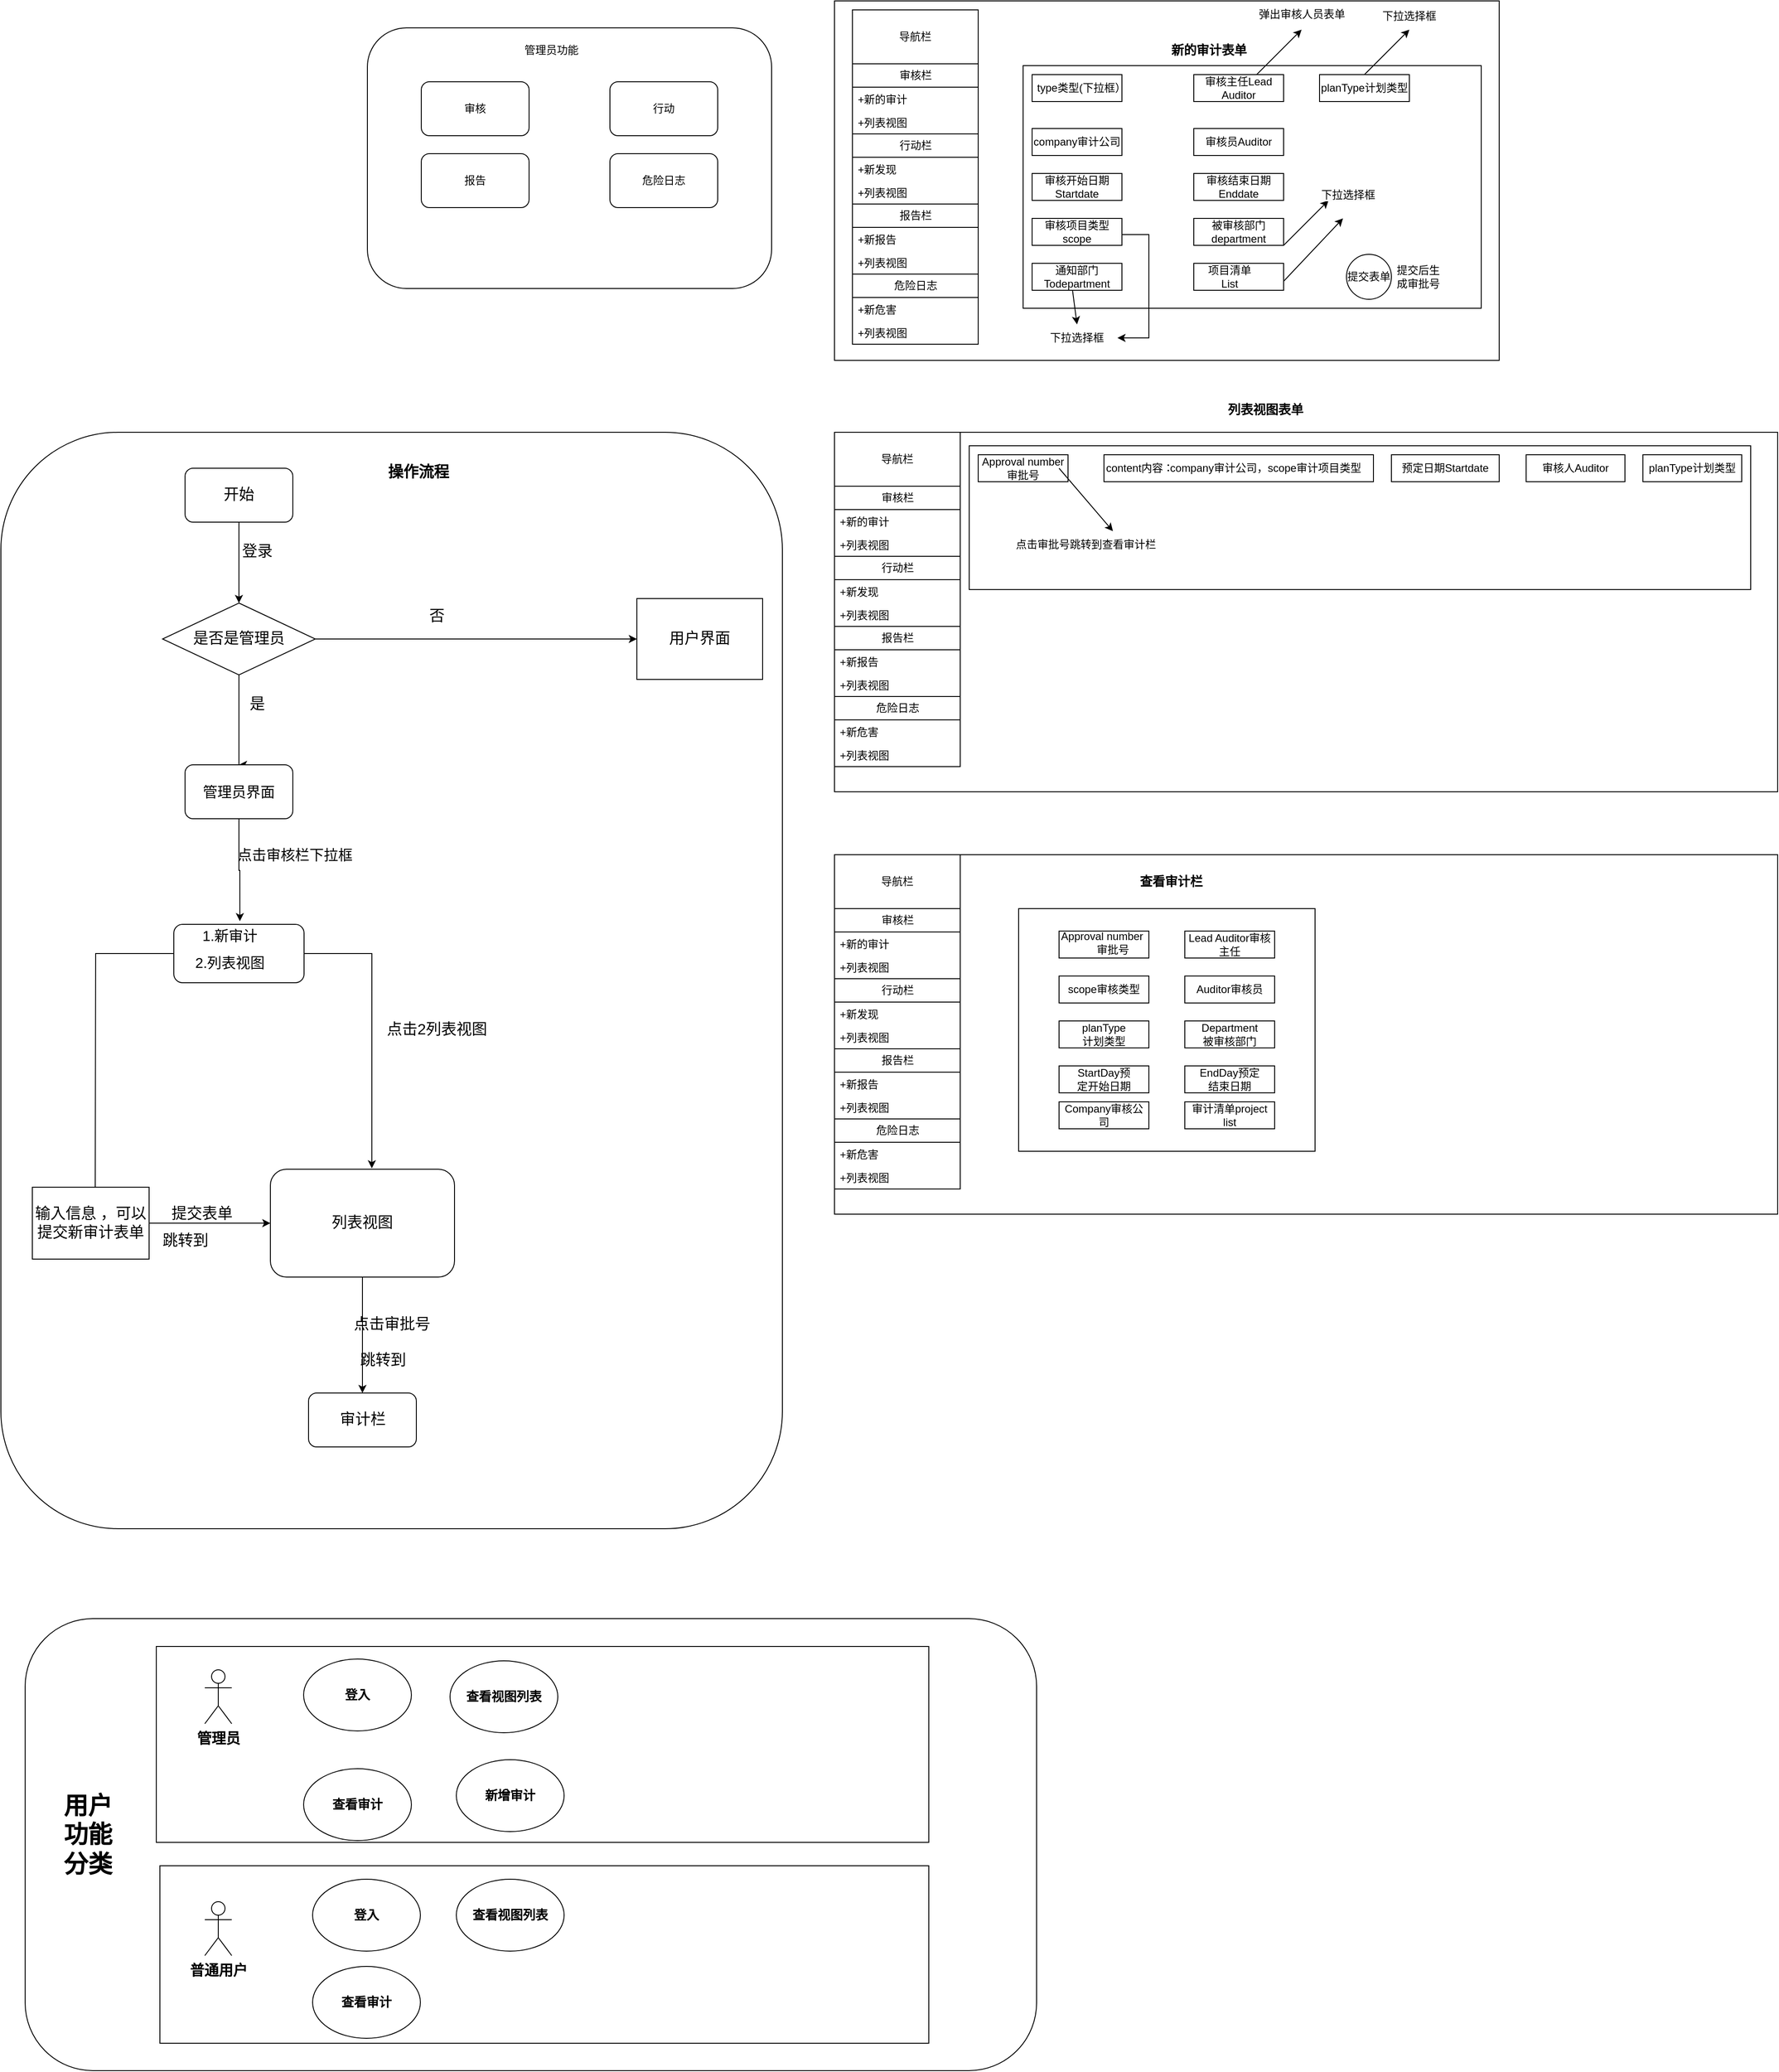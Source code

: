 <mxfile version="23.1.5" type="device">
  <diagram name="第 1 页" id="61Wi5KJB8rX5ySQ13xO8">
    <mxGraphModel dx="7390" dy="3376" grid="1" gridSize="10" guides="1" tooltips="1" connect="1" arrows="1" fold="1" page="1" pageScale="1" pageWidth="827" pageHeight="1169" math="0" shadow="0">
      <root>
        <mxCell id="0" />
        <mxCell id="1" parent="0" />
        <mxCell id="REwPJdgxEdcNGq4w5L6r-6" value="" style="rounded=1;whiteSpace=wrap;html=1;" vertex="1" parent="1">
          <mxGeometry x="-800" y="40" width="450" height="290" as="geometry" />
        </mxCell>
        <mxCell id="REwPJdgxEdcNGq4w5L6r-7" value="管理员功能" style="text;html=1;align=center;verticalAlign=middle;whiteSpace=wrap;rounded=0;" vertex="1" parent="1">
          <mxGeometry x="-630" y="50" width="70" height="30" as="geometry" />
        </mxCell>
        <mxCell id="REwPJdgxEdcNGq4w5L6r-8" value="审核" style="rounded=1;whiteSpace=wrap;html=1;" vertex="1" parent="1">
          <mxGeometry x="-740" y="100" width="120" height="60" as="geometry" />
        </mxCell>
        <mxCell id="REwPJdgxEdcNGq4w5L6r-9" value="行动" style="rounded=1;whiteSpace=wrap;html=1;" vertex="1" parent="1">
          <mxGeometry x="-530" y="100" width="120" height="60" as="geometry" />
        </mxCell>
        <mxCell id="REwPJdgxEdcNGq4w5L6r-10" value="报告" style="rounded=1;whiteSpace=wrap;html=1;" vertex="1" parent="1">
          <mxGeometry x="-740" y="180" width="120" height="60" as="geometry" />
        </mxCell>
        <mxCell id="REwPJdgxEdcNGq4w5L6r-12" value="危险日志" style="rounded=1;whiteSpace=wrap;html=1;" vertex="1" parent="1">
          <mxGeometry x="-530" y="180" width="120" height="60" as="geometry" />
        </mxCell>
        <mxCell id="REwPJdgxEdcNGq4w5L6r-13" value="" style="rounded=0;whiteSpace=wrap;html=1;" vertex="1" parent="1">
          <mxGeometry x="-280" y="10" width="740" height="400" as="geometry" />
        </mxCell>
        <mxCell id="REwPJdgxEdcNGq4w5L6r-14" value="导航栏" style="rounded=0;whiteSpace=wrap;html=1;" vertex="1" parent="1">
          <mxGeometry x="-260" y="20" width="140" height="60" as="geometry" />
        </mxCell>
        <mxCell id="REwPJdgxEdcNGq4w5L6r-20" value="审核栏" style="swimlane;fontStyle=0;childLayout=stackLayout;horizontal=1;startSize=26;fillColor=none;horizontalStack=0;resizeParent=1;resizeParentMax=0;resizeLast=0;collapsible=1;marginBottom=0;html=1;" vertex="1" parent="1">
          <mxGeometry x="-260" y="80" width="140" height="78" as="geometry" />
        </mxCell>
        <mxCell id="REwPJdgxEdcNGq4w5L6r-21" value="+新的审计" style="text;strokeColor=none;fillColor=none;align=left;verticalAlign=top;spacingLeft=4;spacingRight=4;overflow=hidden;rotatable=0;points=[[0,0.5],[1,0.5]];portConstraint=eastwest;whiteSpace=wrap;html=1;" vertex="1" parent="REwPJdgxEdcNGq4w5L6r-20">
          <mxGeometry y="26" width="140" height="26" as="geometry" />
        </mxCell>
        <mxCell id="REwPJdgxEdcNGq4w5L6r-22" value="+列表视图" style="text;strokeColor=none;fillColor=none;align=left;verticalAlign=top;spacingLeft=4;spacingRight=4;overflow=hidden;rotatable=0;points=[[0,0.5],[1,0.5]];portConstraint=eastwest;whiteSpace=wrap;html=1;" vertex="1" parent="REwPJdgxEdcNGq4w5L6r-20">
          <mxGeometry y="52" width="140" height="26" as="geometry" />
        </mxCell>
        <mxCell id="REwPJdgxEdcNGq4w5L6r-24" value="行动栏" style="swimlane;fontStyle=0;childLayout=stackLayout;horizontal=1;startSize=26;fillColor=none;horizontalStack=0;resizeParent=1;resizeParentMax=0;resizeLast=0;collapsible=1;marginBottom=0;html=1;" vertex="1" parent="1">
          <mxGeometry x="-260" y="158" width="140" height="78" as="geometry" />
        </mxCell>
        <mxCell id="REwPJdgxEdcNGq4w5L6r-25" value="+新发现" style="text;strokeColor=none;fillColor=none;align=left;verticalAlign=top;spacingLeft=4;spacingRight=4;overflow=hidden;rotatable=0;points=[[0,0.5],[1,0.5]];portConstraint=eastwest;whiteSpace=wrap;html=1;" vertex="1" parent="REwPJdgxEdcNGq4w5L6r-24">
          <mxGeometry y="26" width="140" height="26" as="geometry" />
        </mxCell>
        <mxCell id="REwPJdgxEdcNGq4w5L6r-26" value="+列表视图" style="text;strokeColor=none;fillColor=none;align=left;verticalAlign=top;spacingLeft=4;spacingRight=4;overflow=hidden;rotatable=0;points=[[0,0.5],[1,0.5]];portConstraint=eastwest;whiteSpace=wrap;html=1;" vertex="1" parent="REwPJdgxEdcNGq4w5L6r-24">
          <mxGeometry y="52" width="140" height="26" as="geometry" />
        </mxCell>
        <mxCell id="REwPJdgxEdcNGq4w5L6r-27" value="报告栏" style="swimlane;fontStyle=0;childLayout=stackLayout;horizontal=1;startSize=26;fillColor=none;horizontalStack=0;resizeParent=1;resizeParentMax=0;resizeLast=0;collapsible=1;marginBottom=0;html=1;" vertex="1" parent="1">
          <mxGeometry x="-260" y="236" width="140" height="78" as="geometry" />
        </mxCell>
        <mxCell id="REwPJdgxEdcNGq4w5L6r-28" value="+新报告&lt;span style=&quot;white-space: pre;&quot;&gt;&#x9;&lt;/span&gt;" style="text;strokeColor=none;fillColor=none;align=left;verticalAlign=top;spacingLeft=4;spacingRight=4;overflow=hidden;rotatable=0;points=[[0,0.5],[1,0.5]];portConstraint=eastwest;whiteSpace=wrap;html=1;" vertex="1" parent="REwPJdgxEdcNGq4w5L6r-27">
          <mxGeometry y="26" width="140" height="26" as="geometry" />
        </mxCell>
        <mxCell id="REwPJdgxEdcNGq4w5L6r-29" value="+列表视图" style="text;strokeColor=none;fillColor=none;align=left;verticalAlign=top;spacingLeft=4;spacingRight=4;overflow=hidden;rotatable=0;points=[[0,0.5],[1,0.5]];portConstraint=eastwest;whiteSpace=wrap;html=1;" vertex="1" parent="REwPJdgxEdcNGq4w5L6r-27">
          <mxGeometry y="52" width="140" height="26" as="geometry" />
        </mxCell>
        <mxCell id="REwPJdgxEdcNGq4w5L6r-30" value="危险日志" style="swimlane;fontStyle=0;childLayout=stackLayout;horizontal=1;startSize=26;fillColor=none;horizontalStack=0;resizeParent=1;resizeParentMax=0;resizeLast=0;collapsible=1;marginBottom=0;html=1;" vertex="1" parent="1">
          <mxGeometry x="-260" y="314" width="140" height="78" as="geometry" />
        </mxCell>
        <mxCell id="REwPJdgxEdcNGq4w5L6r-31" value="+新危害" style="text;strokeColor=none;fillColor=none;align=left;verticalAlign=top;spacingLeft=4;spacingRight=4;overflow=hidden;rotatable=0;points=[[0,0.5],[1,0.5]];portConstraint=eastwest;whiteSpace=wrap;html=1;" vertex="1" parent="REwPJdgxEdcNGq4w5L6r-30">
          <mxGeometry y="26" width="140" height="26" as="geometry" />
        </mxCell>
        <mxCell id="REwPJdgxEdcNGq4w5L6r-32" value="+列表视图" style="text;strokeColor=none;fillColor=none;align=left;verticalAlign=top;spacingLeft=4;spacingRight=4;overflow=hidden;rotatable=0;points=[[0,0.5],[1,0.5]];portConstraint=eastwest;whiteSpace=wrap;html=1;" vertex="1" parent="REwPJdgxEdcNGq4w5L6r-30">
          <mxGeometry y="52" width="140" height="26" as="geometry" />
        </mxCell>
        <mxCell id="REwPJdgxEdcNGq4w5L6r-33" value="" style="rounded=0;whiteSpace=wrap;html=1;" vertex="1" parent="1">
          <mxGeometry x="-70" y="82" width="510" height="270" as="geometry" />
        </mxCell>
        <mxCell id="REwPJdgxEdcNGq4w5L6r-34" value="" style="rounded=0;whiteSpace=wrap;html=1;" vertex="1" parent="1">
          <mxGeometry x="-60" y="92" width="100" height="30" as="geometry" />
        </mxCell>
        <mxCell id="REwPJdgxEdcNGq4w5L6r-35" value="type类型(下拉框）" style="text;html=1;align=center;verticalAlign=middle;whiteSpace=wrap;rounded=0;" vertex="1" parent="1">
          <mxGeometry x="-60" y="92" width="110" height="30" as="geometry" />
        </mxCell>
        <mxCell id="REwPJdgxEdcNGq4w5L6r-36" value="" style="rounded=0;whiteSpace=wrap;html=1;" vertex="1" parent="1">
          <mxGeometry x="-60" y="152" width="100" height="30" as="geometry" />
        </mxCell>
        <mxCell id="REwPJdgxEdcNGq4w5L6r-37" value="审核开始日期Startdate" style="rounded=0;whiteSpace=wrap;html=1;" vertex="1" parent="1">
          <mxGeometry x="-60" y="202" width="100" height="30" as="geometry" />
        </mxCell>
        <mxCell id="REwPJdgxEdcNGq4w5L6r-38" value="company审计公司" style="text;html=1;align=center;verticalAlign=middle;whiteSpace=wrap;rounded=0;" vertex="1" parent="1">
          <mxGeometry x="-60" y="152" width="100" height="30" as="geometry" />
        </mxCell>
        <mxCell id="REwPJdgxEdcNGq4w5L6r-39" value="审核项目类型scope" style="rounded=0;whiteSpace=wrap;html=1;" vertex="1" parent="1">
          <mxGeometry x="-60" y="252" width="100" height="30" as="geometry" />
        </mxCell>
        <mxCell id="REwPJdgxEdcNGq4w5L6r-40" value="&lt;font style=&quot;font-size: 14px;&quot;&gt;&lt;b&gt;新的审计表单&lt;/b&gt;&lt;/font&gt;" style="text;html=1;align=center;verticalAlign=middle;whiteSpace=wrap;rounded=0;" vertex="1" parent="1">
          <mxGeometry x="94" y="50" width="86" height="30" as="geometry" />
        </mxCell>
        <mxCell id="REwPJdgxEdcNGq4w5L6r-41" value="审核主任Lead Auditor" style="rounded=0;whiteSpace=wrap;html=1;" vertex="1" parent="1">
          <mxGeometry x="120" y="92" width="100" height="30" as="geometry" />
        </mxCell>
        <mxCell id="REwPJdgxEdcNGq4w5L6r-42" value="审核员Auditor" style="rounded=0;whiteSpace=wrap;html=1;" vertex="1" parent="1">
          <mxGeometry x="120" y="152" width="100" height="30" as="geometry" />
        </mxCell>
        <mxCell id="REwPJdgxEdcNGq4w5L6r-43" value="审核结束日期Enddate" style="rounded=0;whiteSpace=wrap;html=1;" vertex="1" parent="1">
          <mxGeometry x="120" y="202" width="100" height="30" as="geometry" />
        </mxCell>
        <mxCell id="REwPJdgxEdcNGq4w5L6r-44" value="被审核部门department" style="rounded=0;whiteSpace=wrap;html=1;" vertex="1" parent="1">
          <mxGeometry x="120" y="252" width="100" height="30" as="geometry" />
        </mxCell>
        <mxCell id="REwPJdgxEdcNGq4w5L6r-46" value="通知部门Todepartment" style="rounded=0;whiteSpace=wrap;html=1;" vertex="1" parent="1">
          <mxGeometry x="-60" y="302" width="100" height="30" as="geometry" />
        </mxCell>
        <mxCell id="REwPJdgxEdcNGq4w5L6r-47" value="提交表单" style="ellipse;whiteSpace=wrap;html=1;aspect=fixed;" vertex="1" parent="1">
          <mxGeometry x="290" y="292" width="50" height="50" as="geometry" />
        </mxCell>
        <mxCell id="REwPJdgxEdcNGq4w5L6r-48" value="提交后生成审批号" style="text;html=1;align=center;verticalAlign=middle;whiteSpace=wrap;rounded=0;" vertex="1" parent="1">
          <mxGeometry x="340" y="302" width="60" height="30" as="geometry" />
        </mxCell>
        <mxCell id="REwPJdgxEdcNGq4w5L6r-49" value="" style="rounded=0;whiteSpace=wrap;html=1;" vertex="1" parent="1">
          <mxGeometry x="120" y="302" width="100" height="30" as="geometry" />
        </mxCell>
        <mxCell id="REwPJdgxEdcNGq4w5L6r-50" value="项目清单List" style="text;html=1;align=center;verticalAlign=middle;whiteSpace=wrap;rounded=0;" vertex="1" parent="1">
          <mxGeometry x="130" y="302" width="60" height="30" as="geometry" />
        </mxCell>
        <mxCell id="REwPJdgxEdcNGq4w5L6r-51" value="planType计划类型" style="rounded=0;whiteSpace=wrap;html=1;" vertex="1" parent="1">
          <mxGeometry x="260" y="92" width="100" height="30" as="geometry" />
        </mxCell>
        <mxCell id="REwPJdgxEdcNGq4w5L6r-52" value="" style="endArrow=classic;html=1;rounded=0;" edge="1" parent="1">
          <mxGeometry width="50" height="50" relative="1" as="geometry">
            <mxPoint x="310" y="92" as="sourcePoint" />
            <mxPoint x="360" y="42" as="targetPoint" />
          </mxGeometry>
        </mxCell>
        <mxCell id="REwPJdgxEdcNGq4w5L6r-53" value="下拉选择框" style="text;html=1;align=center;verticalAlign=middle;whiteSpace=wrap;rounded=0;" vertex="1" parent="1">
          <mxGeometry x="310" y="12" width="100" height="30" as="geometry" />
        </mxCell>
        <mxCell id="REwPJdgxEdcNGq4w5L6r-54" value="" style="endArrow=classic;html=1;rounded=0;" edge="1" parent="1">
          <mxGeometry width="50" height="50" relative="1" as="geometry">
            <mxPoint x="220" y="282" as="sourcePoint" />
            <mxPoint x="270" y="232" as="targetPoint" />
          </mxGeometry>
        </mxCell>
        <mxCell id="REwPJdgxEdcNGq4w5L6r-55" value="&lt;span style=&quot;color: rgb(0, 0, 0); font-family: Helvetica; font-size: 12px; font-style: normal; font-variant-ligatures: normal; font-variant-caps: normal; font-weight: 400; letter-spacing: normal; orphans: 2; text-align: center; text-indent: 0px; text-transform: none; widows: 2; word-spacing: 0px; -webkit-text-stroke-width: 0px; background-color: rgb(251, 251, 251); text-decoration-thickness: initial; text-decoration-style: initial; text-decoration-color: initial; float: none; display: inline !important;&quot;&gt;下拉选择框&lt;/span&gt;" style="text;whiteSpace=wrap;html=1;" vertex="1" parent="1">
          <mxGeometry x="260" y="212" width="90" height="40" as="geometry" />
        </mxCell>
        <mxCell id="REwPJdgxEdcNGq4w5L6r-56" value="" style="endArrow=classic;html=1;rounded=0;" edge="1" parent="1">
          <mxGeometry width="50" height="50" relative="1" as="geometry">
            <mxPoint x="190" y="92" as="sourcePoint" />
            <mxPoint x="240" y="42" as="targetPoint" />
          </mxGeometry>
        </mxCell>
        <mxCell id="REwPJdgxEdcNGq4w5L6r-57" value="弹出审核人员表单" style="text;html=1;align=center;verticalAlign=middle;resizable=0;points=[];autosize=1;strokeColor=none;fillColor=none;" vertex="1" parent="1">
          <mxGeometry x="180" y="10" width="120" height="30" as="geometry" />
        </mxCell>
        <mxCell id="REwPJdgxEdcNGq4w5L6r-58" value="" style="endArrow=classic;html=1;rounded=0;" edge="1" parent="1" target="REwPJdgxEdcNGq4w5L6r-55">
          <mxGeometry width="50" height="50" relative="1" as="geometry">
            <mxPoint x="220" y="322" as="sourcePoint" />
            <mxPoint x="270" y="272" as="targetPoint" />
          </mxGeometry>
        </mxCell>
        <mxCell id="REwPJdgxEdcNGq4w5L6r-59" value="下拉选择框" style="text;html=1;align=center;verticalAlign=middle;whiteSpace=wrap;rounded=0;" vertex="1" parent="1">
          <mxGeometry x="-55" y="370" width="90" height="30" as="geometry" />
        </mxCell>
        <mxCell id="REwPJdgxEdcNGq4w5L6r-60" value="" style="endArrow=classic;html=1;rounded=0;entryX=0.5;entryY=0;entryDx=0;entryDy=0;" edge="1" parent="1" target="REwPJdgxEdcNGq4w5L6r-59">
          <mxGeometry width="50" height="50" relative="1" as="geometry">
            <mxPoint x="-15" y="332" as="sourcePoint" />
            <mxPoint x="35" y="282" as="targetPoint" />
          </mxGeometry>
        </mxCell>
        <mxCell id="REwPJdgxEdcNGq4w5L6r-63" value="" style="endArrow=classic;html=1;rounded=0;entryX=1;entryY=0.5;entryDx=0;entryDy=0;edgeStyle=entityRelationEdgeStyle;" edge="1" parent="1" target="REwPJdgxEdcNGq4w5L6r-59">
          <mxGeometry width="50" height="50" relative="1" as="geometry">
            <mxPoint x="40" y="270" as="sourcePoint" />
            <mxPoint x="90" y="220" as="targetPoint" />
          </mxGeometry>
        </mxCell>
        <mxCell id="REwPJdgxEdcNGq4w5L6r-108" value="" style="rounded=0;whiteSpace=wrap;html=1;" vertex="1" parent="1">
          <mxGeometry x="-280" y="490" width="1050" height="400" as="geometry" />
        </mxCell>
        <mxCell id="REwPJdgxEdcNGq4w5L6r-109" value="导航栏" style="rounded=0;whiteSpace=wrap;html=1;" vertex="1" parent="1">
          <mxGeometry x="-280" y="490" width="140" height="60" as="geometry" />
        </mxCell>
        <mxCell id="REwPJdgxEdcNGq4w5L6r-110" value="审核栏" style="swimlane;fontStyle=0;childLayout=stackLayout;horizontal=1;startSize=26;fillColor=none;horizontalStack=0;resizeParent=1;resizeParentMax=0;resizeLast=0;collapsible=1;marginBottom=0;html=1;" vertex="1" parent="1">
          <mxGeometry x="-280" y="550" width="140" height="78" as="geometry">
            <mxRectangle x="-280" y="550" width="80" height="30" as="alternateBounds" />
          </mxGeometry>
        </mxCell>
        <mxCell id="REwPJdgxEdcNGq4w5L6r-111" value="+新的审计" style="text;strokeColor=none;fillColor=none;align=left;verticalAlign=top;spacingLeft=4;spacingRight=4;overflow=hidden;rotatable=0;points=[[0,0.5],[1,0.5]];portConstraint=eastwest;whiteSpace=wrap;html=1;" vertex="1" parent="REwPJdgxEdcNGq4w5L6r-110">
          <mxGeometry y="26" width="140" height="26" as="geometry" />
        </mxCell>
        <mxCell id="REwPJdgxEdcNGq4w5L6r-112" value="+列表视图" style="text;strokeColor=none;fillColor=none;align=left;verticalAlign=top;spacingLeft=4;spacingRight=4;overflow=hidden;rotatable=0;points=[[0,0.5],[1,0.5]];portConstraint=eastwest;whiteSpace=wrap;html=1;" vertex="1" parent="REwPJdgxEdcNGq4w5L6r-110">
          <mxGeometry y="52" width="140" height="26" as="geometry" />
        </mxCell>
        <mxCell id="REwPJdgxEdcNGq4w5L6r-113" value="行动栏" style="swimlane;fontStyle=0;childLayout=stackLayout;horizontal=1;startSize=26;fillColor=none;horizontalStack=0;resizeParent=1;resizeParentMax=0;resizeLast=0;collapsible=1;marginBottom=0;html=1;" vertex="1" parent="1">
          <mxGeometry x="-280" y="628" width="140" height="78" as="geometry" />
        </mxCell>
        <mxCell id="REwPJdgxEdcNGq4w5L6r-114" value="+新发现" style="text;strokeColor=none;fillColor=none;align=left;verticalAlign=top;spacingLeft=4;spacingRight=4;overflow=hidden;rotatable=0;points=[[0,0.5],[1,0.5]];portConstraint=eastwest;whiteSpace=wrap;html=1;" vertex="1" parent="REwPJdgxEdcNGq4w5L6r-113">
          <mxGeometry y="26" width="140" height="26" as="geometry" />
        </mxCell>
        <mxCell id="REwPJdgxEdcNGq4w5L6r-115" value="+列表视图" style="text;strokeColor=none;fillColor=none;align=left;verticalAlign=top;spacingLeft=4;spacingRight=4;overflow=hidden;rotatable=0;points=[[0,0.5],[1,0.5]];portConstraint=eastwest;whiteSpace=wrap;html=1;" vertex="1" parent="REwPJdgxEdcNGq4w5L6r-113">
          <mxGeometry y="52" width="140" height="26" as="geometry" />
        </mxCell>
        <mxCell id="REwPJdgxEdcNGq4w5L6r-116" value="报告栏" style="swimlane;fontStyle=0;childLayout=stackLayout;horizontal=1;startSize=26;fillColor=none;horizontalStack=0;resizeParent=1;resizeParentMax=0;resizeLast=0;collapsible=1;marginBottom=0;html=1;" vertex="1" parent="1">
          <mxGeometry x="-280" y="706" width="140" height="78" as="geometry" />
        </mxCell>
        <mxCell id="REwPJdgxEdcNGq4w5L6r-117" value="+新报告&lt;span style=&quot;white-space: pre;&quot;&gt;&#x9;&lt;/span&gt;" style="text;strokeColor=none;fillColor=none;align=left;verticalAlign=top;spacingLeft=4;spacingRight=4;overflow=hidden;rotatable=0;points=[[0,0.5],[1,0.5]];portConstraint=eastwest;whiteSpace=wrap;html=1;" vertex="1" parent="REwPJdgxEdcNGq4w5L6r-116">
          <mxGeometry y="26" width="140" height="26" as="geometry" />
        </mxCell>
        <mxCell id="REwPJdgxEdcNGq4w5L6r-118" value="+列表视图" style="text;strokeColor=none;fillColor=none;align=left;verticalAlign=top;spacingLeft=4;spacingRight=4;overflow=hidden;rotatable=0;points=[[0,0.5],[1,0.5]];portConstraint=eastwest;whiteSpace=wrap;html=1;" vertex="1" parent="REwPJdgxEdcNGq4w5L6r-116">
          <mxGeometry y="52" width="140" height="26" as="geometry" />
        </mxCell>
        <mxCell id="REwPJdgxEdcNGq4w5L6r-119" value="危险日志" style="swimlane;fontStyle=0;childLayout=stackLayout;horizontal=1;startSize=26;fillColor=none;horizontalStack=0;resizeParent=1;resizeParentMax=0;resizeLast=0;collapsible=1;marginBottom=0;html=1;" vertex="1" parent="1">
          <mxGeometry x="-280" y="784" width="140" height="78" as="geometry" />
        </mxCell>
        <mxCell id="REwPJdgxEdcNGq4w5L6r-120" value="+新危害" style="text;strokeColor=none;fillColor=none;align=left;verticalAlign=top;spacingLeft=4;spacingRight=4;overflow=hidden;rotatable=0;points=[[0,0.5],[1,0.5]];portConstraint=eastwest;whiteSpace=wrap;html=1;" vertex="1" parent="REwPJdgxEdcNGq4w5L6r-119">
          <mxGeometry y="26" width="140" height="26" as="geometry" />
        </mxCell>
        <mxCell id="REwPJdgxEdcNGq4w5L6r-121" value="+列表视图" style="text;strokeColor=none;fillColor=none;align=left;verticalAlign=top;spacingLeft=4;spacingRight=4;overflow=hidden;rotatable=0;points=[[0,0.5],[1,0.5]];portConstraint=eastwest;whiteSpace=wrap;html=1;" vertex="1" parent="REwPJdgxEdcNGq4w5L6r-119">
          <mxGeometry y="52" width="140" height="26" as="geometry" />
        </mxCell>
        <mxCell id="REwPJdgxEdcNGq4w5L6r-122" value="" style="rounded=0;whiteSpace=wrap;html=1;" vertex="1" parent="1">
          <mxGeometry x="-130" y="505" width="870" height="160" as="geometry" />
        </mxCell>
        <mxCell id="REwPJdgxEdcNGq4w5L6r-123" value="&lt;font style=&quot;font-size: 14px;&quot;&gt;&lt;b&gt;列表视图表单&lt;/b&gt;&lt;/font&gt;" style="text;html=1;align=center;verticalAlign=middle;whiteSpace=wrap;rounded=0;" vertex="1" parent="1">
          <mxGeometry x="155" y="450" width="90" height="30" as="geometry" />
        </mxCell>
        <mxCell id="REwPJdgxEdcNGq4w5L6r-124" value="" style="rounded=0;whiteSpace=wrap;html=1;" vertex="1" parent="1">
          <mxGeometry x="-120" y="515" width="100" height="30" as="geometry" />
        </mxCell>
        <mxCell id="REwPJdgxEdcNGq4w5L6r-125" value="Approval number审批号" style="text;html=1;align=center;verticalAlign=middle;whiteSpace=wrap;rounded=0;" vertex="1" parent="1">
          <mxGeometry x="-120" y="520" width="100" height="20" as="geometry" />
        </mxCell>
        <mxCell id="REwPJdgxEdcNGq4w5L6r-126" value="" style="rounded=0;whiteSpace=wrap;html=1;" vertex="1" parent="1">
          <mxGeometry x="20" y="515" width="300" height="30" as="geometry" />
        </mxCell>
        <mxCell id="REwPJdgxEdcNGq4w5L6r-127" value="content内容：" style="text;html=1;align=center;verticalAlign=middle;whiteSpace=wrap;rounded=0;" vertex="1" parent="1">
          <mxGeometry x="20" y="515" width="80" height="30" as="geometry" />
        </mxCell>
        <mxCell id="REwPJdgxEdcNGq4w5L6r-128" value="company审计公司，scope审计项目类型" style="text;html=1;align=center;verticalAlign=middle;whiteSpace=wrap;rounded=0;" vertex="1" parent="1">
          <mxGeometry x="85" y="515" width="230" height="30" as="geometry" />
        </mxCell>
        <mxCell id="REwPJdgxEdcNGq4w5L6r-129" value="预定日期Startdate" style="rounded=0;whiteSpace=wrap;html=1;" vertex="1" parent="1">
          <mxGeometry x="340" y="515" width="120" height="30" as="geometry" />
        </mxCell>
        <mxCell id="REwPJdgxEdcNGq4w5L6r-130" value="审核人Auditor" style="rounded=0;whiteSpace=wrap;html=1;" vertex="1" parent="1">
          <mxGeometry x="490" y="515" width="110" height="30" as="geometry" />
        </mxCell>
        <mxCell id="REwPJdgxEdcNGq4w5L6r-131" value="planType计划类型" style="rounded=0;whiteSpace=wrap;html=1;" vertex="1" parent="1">
          <mxGeometry x="620" y="515" width="110" height="30" as="geometry" />
        </mxCell>
        <mxCell id="REwPJdgxEdcNGq4w5L6r-132" value="点击审批号跳转到查看审计栏" style="text;html=1;align=center;verticalAlign=middle;whiteSpace=wrap;rounded=0;" vertex="1" parent="1">
          <mxGeometry x="-105" y="600" width="210" height="30" as="geometry" />
        </mxCell>
        <mxCell id="REwPJdgxEdcNGq4w5L6r-133" value="" style="endArrow=classic;html=1;rounded=0;" edge="1" parent="1">
          <mxGeometry width="50" height="50" relative="1" as="geometry">
            <mxPoint x="-30" y="530" as="sourcePoint" />
            <mxPoint x="30" y="600" as="targetPoint" />
          </mxGeometry>
        </mxCell>
        <mxCell id="REwPJdgxEdcNGq4w5L6r-134" value="" style="rounded=0;whiteSpace=wrap;html=1;" vertex="1" parent="1">
          <mxGeometry x="-280" y="960" width="1050" height="400" as="geometry" />
        </mxCell>
        <mxCell id="REwPJdgxEdcNGq4w5L6r-135" value="导航栏" style="rounded=0;whiteSpace=wrap;html=1;" vertex="1" parent="1">
          <mxGeometry x="-280" y="960" width="140" height="60" as="geometry" />
        </mxCell>
        <mxCell id="REwPJdgxEdcNGq4w5L6r-136" value="审核栏" style="swimlane;fontStyle=0;childLayout=stackLayout;horizontal=1;startSize=26;fillColor=none;horizontalStack=0;resizeParent=1;resizeParentMax=0;resizeLast=0;collapsible=1;marginBottom=0;html=1;" vertex="1" parent="1">
          <mxGeometry x="-280" y="1020" width="140" height="78" as="geometry">
            <mxRectangle x="-280" y="550" width="80" height="30" as="alternateBounds" />
          </mxGeometry>
        </mxCell>
        <mxCell id="REwPJdgxEdcNGq4w5L6r-137" value="+新的审计" style="text;strokeColor=none;fillColor=none;align=left;verticalAlign=top;spacingLeft=4;spacingRight=4;overflow=hidden;rotatable=0;points=[[0,0.5],[1,0.5]];portConstraint=eastwest;whiteSpace=wrap;html=1;" vertex="1" parent="REwPJdgxEdcNGq4w5L6r-136">
          <mxGeometry y="26" width="140" height="26" as="geometry" />
        </mxCell>
        <mxCell id="REwPJdgxEdcNGq4w5L6r-138" value="+列表视图" style="text;strokeColor=none;fillColor=none;align=left;verticalAlign=top;spacingLeft=4;spacingRight=4;overflow=hidden;rotatable=0;points=[[0,0.5],[1,0.5]];portConstraint=eastwest;whiteSpace=wrap;html=1;" vertex="1" parent="REwPJdgxEdcNGq4w5L6r-136">
          <mxGeometry y="52" width="140" height="26" as="geometry" />
        </mxCell>
        <mxCell id="REwPJdgxEdcNGq4w5L6r-139" value="行动栏" style="swimlane;fontStyle=0;childLayout=stackLayout;horizontal=1;startSize=26;fillColor=none;horizontalStack=0;resizeParent=1;resizeParentMax=0;resizeLast=0;collapsible=1;marginBottom=0;html=1;" vertex="1" parent="1">
          <mxGeometry x="-280" y="1098" width="140" height="78" as="geometry" />
        </mxCell>
        <mxCell id="REwPJdgxEdcNGq4w5L6r-140" value="+新发现" style="text;strokeColor=none;fillColor=none;align=left;verticalAlign=top;spacingLeft=4;spacingRight=4;overflow=hidden;rotatable=0;points=[[0,0.5],[1,0.5]];portConstraint=eastwest;whiteSpace=wrap;html=1;" vertex="1" parent="REwPJdgxEdcNGq4w5L6r-139">
          <mxGeometry y="26" width="140" height="26" as="geometry" />
        </mxCell>
        <mxCell id="REwPJdgxEdcNGq4w5L6r-141" value="+列表视图" style="text;strokeColor=none;fillColor=none;align=left;verticalAlign=top;spacingLeft=4;spacingRight=4;overflow=hidden;rotatable=0;points=[[0,0.5],[1,0.5]];portConstraint=eastwest;whiteSpace=wrap;html=1;" vertex="1" parent="REwPJdgxEdcNGq4w5L6r-139">
          <mxGeometry y="52" width="140" height="26" as="geometry" />
        </mxCell>
        <mxCell id="REwPJdgxEdcNGq4w5L6r-142" value="报告栏" style="swimlane;fontStyle=0;childLayout=stackLayout;horizontal=1;startSize=26;fillColor=none;horizontalStack=0;resizeParent=1;resizeParentMax=0;resizeLast=0;collapsible=1;marginBottom=0;html=1;" vertex="1" parent="1">
          <mxGeometry x="-280" y="1176" width="140" height="78" as="geometry" />
        </mxCell>
        <mxCell id="REwPJdgxEdcNGq4w5L6r-143" value="+新报告&lt;span style=&quot;white-space: pre;&quot;&gt;&#x9;&lt;/span&gt;" style="text;strokeColor=none;fillColor=none;align=left;verticalAlign=top;spacingLeft=4;spacingRight=4;overflow=hidden;rotatable=0;points=[[0,0.5],[1,0.5]];portConstraint=eastwest;whiteSpace=wrap;html=1;" vertex="1" parent="REwPJdgxEdcNGq4w5L6r-142">
          <mxGeometry y="26" width="140" height="26" as="geometry" />
        </mxCell>
        <mxCell id="REwPJdgxEdcNGq4w5L6r-144" value="+列表视图" style="text;strokeColor=none;fillColor=none;align=left;verticalAlign=top;spacingLeft=4;spacingRight=4;overflow=hidden;rotatable=0;points=[[0,0.5],[1,0.5]];portConstraint=eastwest;whiteSpace=wrap;html=1;" vertex="1" parent="REwPJdgxEdcNGq4w5L6r-142">
          <mxGeometry y="52" width="140" height="26" as="geometry" />
        </mxCell>
        <mxCell id="REwPJdgxEdcNGq4w5L6r-145" value="危险日志" style="swimlane;fontStyle=0;childLayout=stackLayout;horizontal=1;startSize=26;fillColor=none;horizontalStack=0;resizeParent=1;resizeParentMax=0;resizeLast=0;collapsible=1;marginBottom=0;html=1;" vertex="1" parent="1">
          <mxGeometry x="-280" y="1254" width="140" height="78" as="geometry" />
        </mxCell>
        <mxCell id="REwPJdgxEdcNGq4w5L6r-146" value="+新危害" style="text;strokeColor=none;fillColor=none;align=left;verticalAlign=top;spacingLeft=4;spacingRight=4;overflow=hidden;rotatable=0;points=[[0,0.5],[1,0.5]];portConstraint=eastwest;whiteSpace=wrap;html=1;" vertex="1" parent="REwPJdgxEdcNGq4w5L6r-145">
          <mxGeometry y="26" width="140" height="26" as="geometry" />
        </mxCell>
        <mxCell id="REwPJdgxEdcNGq4w5L6r-147" value="+列表视图" style="text;strokeColor=none;fillColor=none;align=left;verticalAlign=top;spacingLeft=4;spacingRight=4;overflow=hidden;rotatable=0;points=[[0,0.5],[1,0.5]];portConstraint=eastwest;whiteSpace=wrap;html=1;" vertex="1" parent="REwPJdgxEdcNGq4w5L6r-145">
          <mxGeometry y="52" width="140" height="26" as="geometry" />
        </mxCell>
        <mxCell id="REwPJdgxEdcNGq4w5L6r-149" value="&lt;b style=&quot;border-color: var(--border-color); font-size: 14px;&quot;&gt;查看审计栏&lt;/b&gt;" style="text;html=1;align=center;verticalAlign=middle;whiteSpace=wrap;rounded=0;" vertex="1" parent="1">
          <mxGeometry x="50" y="975" width="90" height="30" as="geometry" />
        </mxCell>
        <mxCell id="REwPJdgxEdcNGq4w5L6r-160" value="" style="rounded=0;whiteSpace=wrap;html=1;" vertex="1" parent="1">
          <mxGeometry x="-75" y="1020" width="330" height="270" as="geometry" />
        </mxCell>
        <mxCell id="REwPJdgxEdcNGq4w5L6r-162" value="" style="rounded=0;whiteSpace=wrap;html=1;" vertex="1" parent="1">
          <mxGeometry x="-30" y="1045" width="100" height="30" as="geometry" />
        </mxCell>
        <mxCell id="REwPJdgxEdcNGq4w5L6r-163" value="" style="rounded=0;whiteSpace=wrap;html=1;" vertex="1" parent="1">
          <mxGeometry x="-30" y="1145" width="100" height="30" as="geometry" />
        </mxCell>
        <mxCell id="REwPJdgxEdcNGq4w5L6r-164" value="scope审核类型" style="rounded=0;whiteSpace=wrap;html=1;" vertex="1" parent="1">
          <mxGeometry x="-30" y="1095" width="100" height="30" as="geometry" />
        </mxCell>
        <mxCell id="REwPJdgxEdcNGq4w5L6r-165" value="" style="rounded=0;whiteSpace=wrap;html=1;" vertex="1" parent="1">
          <mxGeometry x="110" y="1145" width="100" height="30" as="geometry" />
        </mxCell>
        <mxCell id="REwPJdgxEdcNGq4w5L6r-166" value="Auditor审核员" style="rounded=0;whiteSpace=wrap;html=1;" vertex="1" parent="1">
          <mxGeometry x="110" y="1095" width="100" height="30" as="geometry" />
        </mxCell>
        <mxCell id="REwPJdgxEdcNGq4w5L6r-167" value="" style="rounded=0;whiteSpace=wrap;html=1;" vertex="1" parent="1">
          <mxGeometry x="-30" y="1195" width="100" height="30" as="geometry" />
        </mxCell>
        <mxCell id="REwPJdgxEdcNGq4w5L6r-168" value="Lead Auditor审核主任" style="rounded=0;whiteSpace=wrap;html=1;" vertex="1" parent="1">
          <mxGeometry x="110" y="1045" width="100" height="30" as="geometry" />
        </mxCell>
        <mxCell id="REwPJdgxEdcNGq4w5L6r-169" value="" style="rounded=0;whiteSpace=wrap;html=1;" vertex="1" parent="1">
          <mxGeometry x="110" y="1195" width="100" height="30" as="geometry" />
        </mxCell>
        <mxCell id="REwPJdgxEdcNGq4w5L6r-170" value="审计清单project list" style="rounded=0;whiteSpace=wrap;html=1;" vertex="1" parent="1">
          <mxGeometry x="110" y="1235" width="100" height="30" as="geometry" />
        </mxCell>
        <mxCell id="REwPJdgxEdcNGq4w5L6r-171" value="Company审核公司" style="rounded=0;whiteSpace=wrap;html=1;" vertex="1" parent="1">
          <mxGeometry x="-30" y="1235" width="100" height="30" as="geometry" />
        </mxCell>
        <mxCell id="REwPJdgxEdcNGq4w5L6r-172" value="&lt;div style=&quot;text-indent: -24px;&quot;&gt;&lt;span style=&quot;background-color: initial;&quot;&gt;Approval number审批号&lt;/span&gt;&lt;/div&gt;" style="text;html=1;align=center;verticalAlign=middle;whiteSpace=wrap;rounded=0;" vertex="1" parent="1">
          <mxGeometry x="-10" y="1030" width="80" height="55" as="geometry" />
        </mxCell>
        <mxCell id="REwPJdgxEdcNGq4w5L6r-173" value="planType 计划类型" style="text;html=1;align=center;verticalAlign=middle;whiteSpace=wrap;rounded=0;" vertex="1" parent="1">
          <mxGeometry x="-10" y="1145" width="60" height="30" as="geometry" />
        </mxCell>
        <mxCell id="REwPJdgxEdcNGq4w5L6r-174" value="Department被审核部门" style="text;html=1;align=center;verticalAlign=middle;whiteSpace=wrap;rounded=0;" vertex="1" parent="1">
          <mxGeometry x="130" y="1145" width="60" height="30" as="geometry" />
        </mxCell>
        <mxCell id="REwPJdgxEdcNGq4w5L6r-175" value="EndDay预定结束日期" style="text;html=1;align=center;verticalAlign=middle;whiteSpace=wrap;rounded=0;" vertex="1" parent="1">
          <mxGeometry x="125" y="1195" width="70" height="30" as="geometry" />
        </mxCell>
        <mxCell id="REwPJdgxEdcNGq4w5L6r-176" value="StartDay预定开始日期" style="text;html=1;align=center;verticalAlign=middle;whiteSpace=wrap;rounded=0;" vertex="1" parent="1">
          <mxGeometry x="-15" y="1195" width="70" height="30" as="geometry" />
        </mxCell>
        <mxCell id="REwPJdgxEdcNGq4w5L6r-178" value="" style="rounded=1;whiteSpace=wrap;html=1;" vertex="1" parent="1">
          <mxGeometry x="-1208" y="490" width="870" height="1220" as="geometry" />
        </mxCell>
        <mxCell id="REwPJdgxEdcNGq4w5L6r-179" value="操作流程" style="text;html=1;align=center;verticalAlign=middle;whiteSpace=wrap;rounded=0;fontSize=17;fontStyle=1" vertex="1" parent="1">
          <mxGeometry x="-898" y="520" width="310" height="30" as="geometry" />
        </mxCell>
        <mxCell id="REwPJdgxEdcNGq4w5L6r-195" style="edgeStyle=orthogonalEdgeStyle;rounded=0;orthogonalLoop=1;jettySize=auto;html=1;exitX=0.5;exitY=1;exitDx=0;exitDy=0;entryX=0.5;entryY=0;entryDx=0;entryDy=0;fontSize=17;" edge="1" parent="1" source="REwPJdgxEdcNGq4w5L6r-196" target="REwPJdgxEdcNGq4w5L6r-199">
          <mxGeometry relative="1" as="geometry" />
        </mxCell>
        <mxCell id="REwPJdgxEdcNGq4w5L6r-196" value="开始" style="rounded=1;whiteSpace=wrap;html=1;fontSize=17;" vertex="1" parent="1">
          <mxGeometry x="-1003" y="530" width="120" height="60" as="geometry" />
        </mxCell>
        <mxCell id="REwPJdgxEdcNGq4w5L6r-197" style="edgeStyle=orthogonalEdgeStyle;rounded=0;orthogonalLoop=1;jettySize=auto;html=1;exitX=0.5;exitY=1;exitDx=0;exitDy=0;fontSize=17;" edge="1" parent="1" source="REwPJdgxEdcNGq4w5L6r-199">
          <mxGeometry relative="1" as="geometry">
            <mxPoint x="-943" y="860" as="targetPoint" />
            <Array as="points">
              <mxPoint x="-943" y="860" />
              <mxPoint x="-942" y="860" />
            </Array>
          </mxGeometry>
        </mxCell>
        <mxCell id="REwPJdgxEdcNGq4w5L6r-198" style="edgeStyle=orthogonalEdgeStyle;rounded=0;orthogonalLoop=1;jettySize=auto;html=1;exitX=1;exitY=0.5;exitDx=0;exitDy=0;fontSize=17;" edge="1" parent="1" source="REwPJdgxEdcNGq4w5L6r-199" target="REwPJdgxEdcNGq4w5L6r-221">
          <mxGeometry relative="1" as="geometry">
            <mxPoint x="-523" y="940" as="targetPoint" />
          </mxGeometry>
        </mxCell>
        <mxCell id="REwPJdgxEdcNGq4w5L6r-199" value="是否是管理员" style="rhombus;whiteSpace=wrap;html=1;fontSize=17;" vertex="1" parent="1">
          <mxGeometry x="-1028" y="680" width="170" height="80" as="geometry" />
        </mxCell>
        <mxCell id="REwPJdgxEdcNGq4w5L6r-200" value="登录" style="text;html=1;align=center;verticalAlign=middle;resizable=0;points=[];autosize=1;strokeColor=none;fillColor=none;fontSize=17;" vertex="1" parent="1">
          <mxGeometry x="-953" y="608" width="60" height="30" as="geometry" />
        </mxCell>
        <mxCell id="REwPJdgxEdcNGq4w5L6r-201" value="是" style="text;html=1;align=center;verticalAlign=middle;resizable=0;points=[];autosize=1;strokeColor=none;fillColor=none;fontSize=17;" vertex="1" parent="1">
          <mxGeometry x="-943" y="778" width="40" height="30" as="geometry" />
        </mxCell>
        <mxCell id="REwPJdgxEdcNGq4w5L6r-202" value="否" style="text;html=1;align=center;verticalAlign=middle;resizable=0;points=[];autosize=1;strokeColor=none;fillColor=none;fontSize=17;" vertex="1" parent="1">
          <mxGeometry x="-743" y="680" width="40" height="30" as="geometry" />
        </mxCell>
        <mxCell id="REwPJdgxEdcNGq4w5L6r-203" style="edgeStyle=orthogonalEdgeStyle;rounded=0;orthogonalLoop=1;jettySize=auto;html=1;exitX=0.5;exitY=1;exitDx=0;exitDy=0;entryX=0.638;entryY=-0.033;entryDx=0;entryDy=0;entryPerimeter=0;fontSize=16;" edge="1" parent="1" source="REwPJdgxEdcNGq4w5L6r-204" target="REwPJdgxEdcNGq4w5L6r-219">
          <mxGeometry relative="1" as="geometry">
            <mxPoint x="-943" y="1000" as="targetPoint" />
          </mxGeometry>
        </mxCell>
        <mxCell id="REwPJdgxEdcNGq4w5L6r-204" value="管理员界面" style="rounded=1;whiteSpace=wrap;html=1;fontSize=16;" vertex="1" parent="1">
          <mxGeometry x="-1003" y="860" width="120" height="60" as="geometry" />
        </mxCell>
        <mxCell id="REwPJdgxEdcNGq4w5L6r-205" style="edgeStyle=orthogonalEdgeStyle;rounded=0;orthogonalLoop=1;jettySize=auto;html=1;exitX=0;exitY=0.5;exitDx=0;exitDy=0;fontSize=17;" edge="1" parent="1" source="REwPJdgxEdcNGq4w5L6r-218">
          <mxGeometry relative="1" as="geometry">
            <mxPoint x="-1103" y="1342" as="targetPoint" />
            <mxPoint x="-1033" y="1075" as="sourcePoint" />
          </mxGeometry>
        </mxCell>
        <mxCell id="REwPJdgxEdcNGq4w5L6r-206" style="edgeStyle=orthogonalEdgeStyle;rounded=0;orthogonalLoop=1;jettySize=auto;html=1;entryX=0;entryY=0.5;entryDx=0;entryDy=0;fontSize=17;" edge="1" parent="1" source="REwPJdgxEdcNGq4w5L6r-207" target="REwPJdgxEdcNGq4w5L6r-213">
          <mxGeometry relative="1" as="geometry" />
        </mxCell>
        <mxCell id="REwPJdgxEdcNGq4w5L6r-207" value="输入信息 ，可以提交新审计表单" style="rounded=0;whiteSpace=wrap;html=1;fontSize=17;" vertex="1" parent="1">
          <mxGeometry x="-1173" y="1330" width="130" height="80" as="geometry" />
        </mxCell>
        <mxCell id="REwPJdgxEdcNGq4w5L6r-208" value="提交表单" style="text;html=1;align=center;verticalAlign=middle;whiteSpace=wrap;rounded=0;fontSize=17;" vertex="1" parent="1">
          <mxGeometry x="-1028" y="1345" width="88" height="30" as="geometry" />
        </mxCell>
        <mxCell id="REwPJdgxEdcNGq4w5L6r-211" value="点击2列表视图" style="text;html=1;align=center;verticalAlign=middle;resizable=0;points=[];autosize=1;strokeColor=none;fillColor=none;fontSize=17;" vertex="1" parent="1">
          <mxGeometry x="-788" y="1140" width="130" height="30" as="geometry" />
        </mxCell>
        <mxCell id="REwPJdgxEdcNGq4w5L6r-212" style="edgeStyle=orthogonalEdgeStyle;rounded=0;orthogonalLoop=1;jettySize=auto;html=1;exitX=0.5;exitY=1;exitDx=0;exitDy=0;entryX=0.5;entryY=0;entryDx=0;entryDy=0;fontSize=17;" edge="1" parent="1" source="REwPJdgxEdcNGq4w5L6r-213" target="REwPJdgxEdcNGq4w5L6r-215">
          <mxGeometry relative="1" as="geometry" />
        </mxCell>
        <mxCell id="REwPJdgxEdcNGq4w5L6r-213" value="列表视图" style="rounded=1;whiteSpace=wrap;html=1;fontSize=17;" vertex="1" parent="1">
          <mxGeometry x="-908" y="1310" width="205" height="120" as="geometry" />
        </mxCell>
        <mxCell id="REwPJdgxEdcNGq4w5L6r-214" style="edgeStyle=orthogonalEdgeStyle;rounded=0;orthogonalLoop=1;jettySize=auto;html=1;exitX=1;exitY=0.5;exitDx=0;exitDy=0;entryX=0.551;entryY=-0.008;entryDx=0;entryDy=0;entryPerimeter=0;fontSize=17;" edge="1" parent="1" source="REwPJdgxEdcNGq4w5L6r-218" target="REwPJdgxEdcNGq4w5L6r-213">
          <mxGeometry relative="1" as="geometry">
            <mxPoint x="-853" y="1075" as="sourcePoint" />
          </mxGeometry>
        </mxCell>
        <mxCell id="REwPJdgxEdcNGq4w5L6r-215" value="审计栏" style="rounded=1;whiteSpace=wrap;html=1;fontSize=17;" vertex="1" parent="1">
          <mxGeometry x="-865.5" y="1559" width="120" height="60" as="geometry" />
        </mxCell>
        <mxCell id="REwPJdgxEdcNGq4w5L6r-216" value="点击审批号" style="text;html=1;align=center;verticalAlign=middle;resizable=0;points=[];autosize=1;strokeColor=none;fillColor=none;fontSize=17;" vertex="1" parent="1">
          <mxGeometry x="-828" y="1468" width="110" height="30" as="geometry" />
        </mxCell>
        <mxCell id="REwPJdgxEdcNGq4w5L6r-217" value="跳转到" style="text;html=1;align=center;verticalAlign=middle;resizable=0;points=[];autosize=1;strokeColor=none;fillColor=none;fontSize=17;" vertex="1" parent="1">
          <mxGeometry x="-1038" y="1375" width="70" height="30" as="geometry" />
        </mxCell>
        <mxCell id="REwPJdgxEdcNGq4w5L6r-218" value="" style="rounded=1;whiteSpace=wrap;html=1;fontSize=16;" vertex="1" parent="1">
          <mxGeometry x="-1015.5" y="1037.5" width="145" height="65" as="geometry" />
        </mxCell>
        <mxCell id="REwPJdgxEdcNGq4w5L6r-219" value="1.新审计" style="text;html=1;align=center;verticalAlign=middle;whiteSpace=wrap;rounded=0;fontSize=16;" vertex="1" parent="1">
          <mxGeometry x="-993" y="1035" width="80" height="30" as="geometry" />
        </mxCell>
        <mxCell id="REwPJdgxEdcNGq4w5L6r-220" value="2.列表视图" style="text;html=1;align=center;verticalAlign=middle;whiteSpace=wrap;rounded=0;fontSize=16;" vertex="1" parent="1">
          <mxGeometry x="-998" y="1060" width="90" height="40" as="geometry" />
        </mxCell>
        <mxCell id="REwPJdgxEdcNGq4w5L6r-221" value="&lt;font style=&quot;font-size: 17px;&quot;&gt;用户界面&lt;/font&gt;" style="rounded=0;whiteSpace=wrap;html=1;fontSize=17;" vertex="1" parent="1">
          <mxGeometry x="-500" y="675" width="140" height="90" as="geometry" />
        </mxCell>
        <mxCell id="REwPJdgxEdcNGq4w5L6r-223" value="跳转到" style="text;html=1;align=center;verticalAlign=middle;resizable=0;points=[];autosize=1;strokeColor=none;fillColor=none;fontSize=17;" vertex="1" parent="1">
          <mxGeometry x="-818" y="1508" width="70" height="30" as="geometry" />
        </mxCell>
        <mxCell id="REwPJdgxEdcNGq4w5L6r-225" value="点击审核栏下拉框" style="text;html=1;align=center;verticalAlign=middle;whiteSpace=wrap;rounded=0;fontSize=16;" vertex="1" parent="1">
          <mxGeometry x="-953" y="945" width="145" height="30" as="geometry" />
        </mxCell>
        <mxCell id="REwPJdgxEdcNGq4w5L6r-226" value="" style="rounded=1;whiteSpace=wrap;html=1;" vertex="1" parent="1">
          <mxGeometry x="-1181" y="1810" width="1126" height="503" as="geometry" />
        </mxCell>
        <mxCell id="REwPJdgxEdcNGq4w5L6r-227" value="&lt;font style=&quot;font-size: 27px;&quot;&gt;&lt;b&gt;用户功能分类&lt;/b&gt;&lt;/font&gt;" style="text;html=1;align=center;verticalAlign=middle;whiteSpace=wrap;rounded=0;horizontal=1;" vertex="1" parent="1">
          <mxGeometry x="-1141" y="1922" width="60" height="258" as="geometry" />
        </mxCell>
        <mxCell id="REwPJdgxEdcNGq4w5L6r-228" value="" style="rounded=0;whiteSpace=wrap;html=1;" vertex="1" parent="1">
          <mxGeometry x="-1035" y="1841" width="860" height="218" as="geometry" />
        </mxCell>
        <mxCell id="REwPJdgxEdcNGq4w5L6r-229" value="" style="rounded=0;whiteSpace=wrap;html=1;" vertex="1" parent="1">
          <mxGeometry x="-1031" y="2085" width="856" height="197.5" as="geometry" />
        </mxCell>
        <mxCell id="REwPJdgxEdcNGq4w5L6r-231" value="&lt;font style=&quot;font-size: 16px;&quot;&gt;&lt;b&gt;管理员&lt;/b&gt;&lt;/font&gt;" style="shape=umlActor;verticalLabelPosition=bottom;verticalAlign=top;html=1;" vertex="1" parent="1">
          <mxGeometry x="-981" y="1867" width="30" height="60" as="geometry" />
        </mxCell>
        <mxCell id="REwPJdgxEdcNGq4w5L6r-233" value="登入" style="ellipse;whiteSpace=wrap;html=1;fontSize=14;fontStyle=1" vertex="1" parent="1">
          <mxGeometry x="-871" y="1855" width="120" height="80" as="geometry" />
        </mxCell>
        <mxCell id="REwPJdgxEdcNGq4w5L6r-235" value="查看视图列表" style="ellipse;whiteSpace=wrap;html=1;fontSize=14;fontStyle=1" vertex="1" parent="1">
          <mxGeometry x="-708" y="1857" width="120" height="80" as="geometry" />
        </mxCell>
        <mxCell id="REwPJdgxEdcNGq4w5L6r-236" value="查看审计" style="ellipse;whiteSpace=wrap;html=1;fontSize=14;fontStyle=1" vertex="1" parent="1">
          <mxGeometry x="-871" y="1977" width="120" height="80" as="geometry" />
        </mxCell>
        <mxCell id="REwPJdgxEdcNGq4w5L6r-237" value="新增审计" style="ellipse;whiteSpace=wrap;html=1;fontSize=14;fontStyle=1" vertex="1" parent="1">
          <mxGeometry x="-701" y="1967" width="120" height="80" as="geometry" />
        </mxCell>
        <mxCell id="REwPJdgxEdcNGq4w5L6r-238" value="普通用户" style="shape=umlActor;verticalLabelPosition=bottom;verticalAlign=top;html=1;outlineConnect=0;fontSize=16;fontStyle=1" vertex="1" parent="1">
          <mxGeometry x="-981" y="2125" width="30" height="60" as="geometry" />
        </mxCell>
        <mxCell id="REwPJdgxEdcNGq4w5L6r-239" value="登入" style="ellipse;whiteSpace=wrap;html=1;fontSize=14;fontStyle=1" vertex="1" parent="1">
          <mxGeometry x="-861" y="2100" width="120" height="80" as="geometry" />
        </mxCell>
        <mxCell id="REwPJdgxEdcNGq4w5L6r-240" value="查看视图列表" style="ellipse;whiteSpace=wrap;html=1;fontSize=14;fontStyle=1" vertex="1" parent="1">
          <mxGeometry x="-701" y="2100" width="120" height="80" as="geometry" />
        </mxCell>
        <mxCell id="REwPJdgxEdcNGq4w5L6r-241" value="查看审计" style="ellipse;whiteSpace=wrap;html=1;fontSize=14;fontStyle=1" vertex="1" parent="1">
          <mxGeometry x="-861" y="2197" width="120" height="80" as="geometry" />
        </mxCell>
      </root>
    </mxGraphModel>
  </diagram>
</mxfile>
